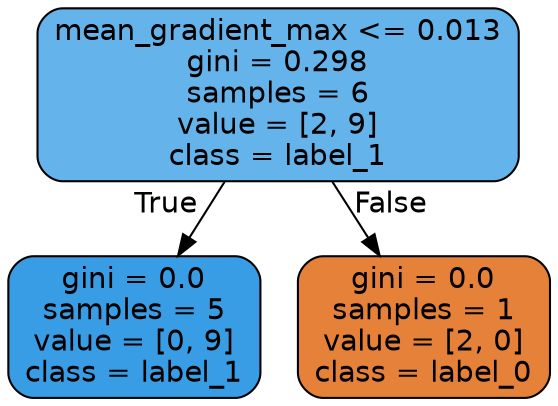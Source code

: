 digraph Tree {
node [shape=box, style="filled, rounded", color="black", fontname="helvetica"] ;
edge [fontname="helvetica"] ;
0 [label="mean_gradient_max <= 0.013\ngini = 0.298\nsamples = 6\nvalue = [2, 9]\nclass = label_1", fillcolor="#65b3eb"] ;
1 [label="gini = 0.0\nsamples = 5\nvalue = [0, 9]\nclass = label_1", fillcolor="#399de5"] ;
0 -> 1 [labeldistance=2.5, labelangle=45, headlabel="True"] ;
2 [label="gini = 0.0\nsamples = 1\nvalue = [2, 0]\nclass = label_0", fillcolor="#e58139"] ;
0 -> 2 [labeldistance=2.5, labelangle=-45, headlabel="False"] ;
}